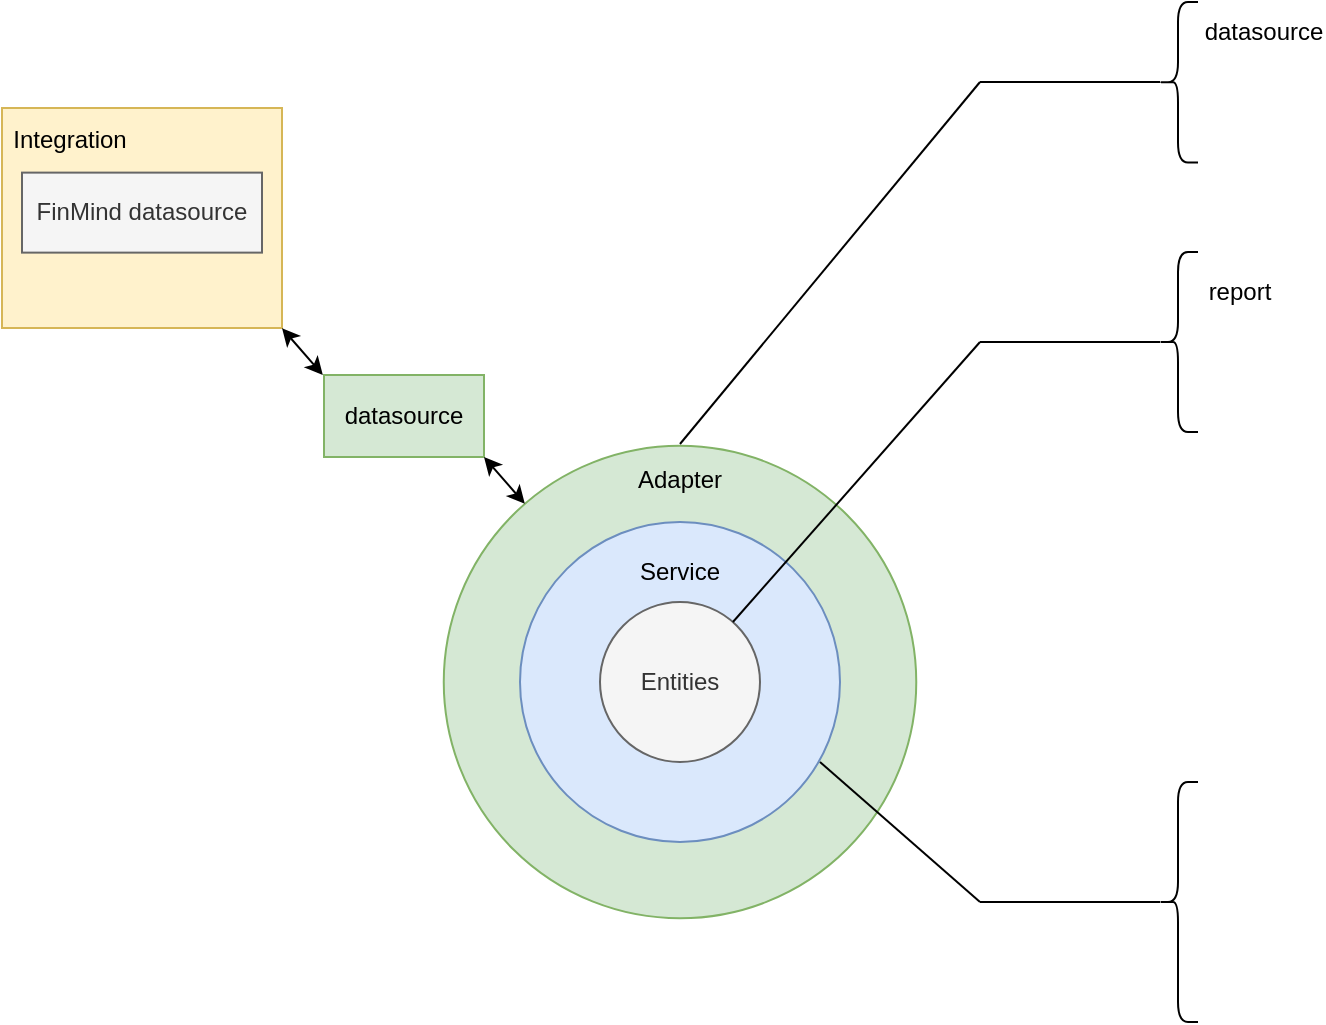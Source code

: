 <mxfile version="15.8.6" type="device"><diagram id="EPgDXg6GSZoSUuJm03VO" name="Page-1"><mxGraphModel dx="1391" dy="861" grid="1" gridSize="10" guides="1" tooltips="1" connect="1" arrows="1" fold="1" page="1" pageScale="1" pageWidth="1169" pageHeight="1654" math="0" shadow="0"><root><mxCell id="0"/><mxCell id="1" parent="0"/><mxCell id="UKXZEYdQTKhrQQN5RWna-18" value="" style="ellipse;whiteSpace=wrap;html=1;aspect=fixed;fillColor=#d5e8d4;strokeColor=#82b366;" vertex="1" parent="1"><mxGeometry x="331.88" y="291.88" width="236.25" height="236.25" as="geometry"/></mxCell><mxCell id="UKXZEYdQTKhrQQN5RWna-11" value="" style="ellipse;whiteSpace=wrap;html=1;aspect=fixed;fillColor=#dae8fc;strokeColor=#6c8ebf;" vertex="1" parent="1"><mxGeometry x="370" y="330" width="160" height="160" as="geometry"/></mxCell><mxCell id="UKXZEYdQTKhrQQN5RWna-1" value="Entities" style="ellipse;whiteSpace=wrap;html=1;aspect=fixed;fillColor=#f5f5f5;fontColor=#333333;strokeColor=#666666;" vertex="1" parent="1"><mxGeometry x="410" y="370" width="80" height="80" as="geometry"/></mxCell><mxCell id="UKXZEYdQTKhrQQN5RWna-12" value="Service" style="text;html=1;strokeColor=none;fillColor=none;align=center;verticalAlign=middle;whiteSpace=wrap;rounded=0;" vertex="1" parent="1"><mxGeometry x="420" y="340" width="60" height="30" as="geometry"/></mxCell><mxCell id="UKXZEYdQTKhrQQN5RWna-19" value="Adapter" style="text;html=1;strokeColor=none;fillColor=none;align=center;verticalAlign=middle;whiteSpace=wrap;rounded=0;" vertex="1" parent="1"><mxGeometry x="420" y="294" width="60" height="30" as="geometry"/></mxCell><mxCell id="UKXZEYdQTKhrQQN5RWna-21" value="" style="rounded=0;whiteSpace=wrap;html=1;fillColor=#fff2cc;strokeColor=#d6b656;" vertex="1" parent="1"><mxGeometry x="111" y="123" width="140" height="110" as="geometry"/></mxCell><mxCell id="UKXZEYdQTKhrQQN5RWna-22" value="Integration" style="text;html=1;strokeColor=none;fillColor=none;align=center;verticalAlign=middle;whiteSpace=wrap;rounded=0;dashed=1;" vertex="1" parent="1"><mxGeometry x="115" y="123" width="60" height="32.308" as="geometry"/></mxCell><mxCell id="UKXZEYdQTKhrQQN5RWna-24" value="FinMind datasource" style="rounded=0;whiteSpace=wrap;html=1;fillColor=#f5f5f5;fontColor=#333333;strokeColor=#666666;" vertex="1" parent="1"><mxGeometry x="121" y="155.31" width="120" height="40" as="geometry"/></mxCell><mxCell id="UKXZEYdQTKhrQQN5RWna-27" value="datasource" style="rounded=0;whiteSpace=wrap;html=1;fillColor=#d5e8d4;strokeColor=#82b366;" vertex="1" parent="1"><mxGeometry x="272" y="256.5" width="80" height="41" as="geometry"/></mxCell><mxCell id="UKXZEYdQTKhrQQN5RWna-29" value="" style="endArrow=none;html=1;rounded=0;" edge="1" parent="1" source="UKXZEYdQTKhrQQN5RWna-1"><mxGeometry width="50" height="50" relative="1" as="geometry"><mxPoint x="630" y="374" as="sourcePoint"/><mxPoint x="600" y="240" as="targetPoint"/></mxGeometry></mxCell><mxCell id="UKXZEYdQTKhrQQN5RWna-30" value="" style="endArrow=none;html=1;rounded=0;" edge="1" parent="1"><mxGeometry width="50" height="50" relative="1" as="geometry"><mxPoint x="600" y="520" as="sourcePoint"/><mxPoint x="690" y="520" as="targetPoint"/></mxGeometry></mxCell><mxCell id="UKXZEYdQTKhrQQN5RWna-33" value="" style="endArrow=none;html=1;rounded=0;" edge="1" parent="1"><mxGeometry width="50" height="50" relative="1" as="geometry"><mxPoint x="519.997" y="449.999" as="sourcePoint"/><mxPoint x="600" y="520" as="targetPoint"/></mxGeometry></mxCell><mxCell id="UKXZEYdQTKhrQQN5RWna-34" value="" style="endArrow=none;html=1;rounded=0;" edge="1" parent="1"><mxGeometry width="50" height="50" relative="1" as="geometry"><mxPoint x="600" y="110" as="sourcePoint"/><mxPoint x="690" y="110" as="targetPoint"/></mxGeometry></mxCell><mxCell id="UKXZEYdQTKhrQQN5RWna-35" value="" style="endArrow=none;html=1;rounded=0;" edge="1" parent="1"><mxGeometry width="50" height="50" relative="1" as="geometry"><mxPoint x="450" y="291" as="sourcePoint"/><mxPoint x="600" y="110" as="targetPoint"/></mxGeometry></mxCell><mxCell id="UKXZEYdQTKhrQQN5RWna-36" value="" style="endArrow=none;html=1;rounded=0;" edge="1" parent="1"><mxGeometry width="50" height="50" relative="1" as="geometry"><mxPoint x="600" y="240" as="sourcePoint"/><mxPoint x="690" y="240" as="targetPoint"/></mxGeometry></mxCell><mxCell id="UKXZEYdQTKhrQQN5RWna-37" value="" style="shape=curlyBracket;whiteSpace=wrap;html=1;rounded=1;" vertex="1" parent="1"><mxGeometry x="689" y="195" width="20" height="90" as="geometry"/></mxCell><mxCell id="UKXZEYdQTKhrQQN5RWna-38" value="" style="shape=curlyBracket;whiteSpace=wrap;html=1;rounded=1;" vertex="1" parent="1"><mxGeometry x="689" y="460" width="20" height="120" as="geometry"/></mxCell><mxCell id="UKXZEYdQTKhrQQN5RWna-39" value="" style="shape=curlyBracket;whiteSpace=wrap;html=1;rounded=1;" vertex="1" parent="1"><mxGeometry x="689" y="70" width="20" height="80.31" as="geometry"/></mxCell><mxCell id="UKXZEYdQTKhrQQN5RWna-42" value="report" style="text;html=1;strokeColor=none;fillColor=none;align=center;verticalAlign=middle;whiteSpace=wrap;rounded=0;" vertex="1" parent="1"><mxGeometry x="700" y="200" width="60" height="30" as="geometry"/></mxCell><mxCell id="UKXZEYdQTKhrQQN5RWna-43" value="datasource" style="text;html=1;strokeColor=none;fillColor=none;align=center;verticalAlign=middle;whiteSpace=wrap;rounded=0;" vertex="1" parent="1"><mxGeometry x="712" y="70" width="60" height="30" as="geometry"/></mxCell><mxCell id="UKXZEYdQTKhrQQN5RWna-44" value="" style="endArrow=classic;startArrow=classic;html=1;rounded=0;exitX=1;exitY=1;exitDx=0;exitDy=0;" edge="1" parent="1" source="UKXZEYdQTKhrQQN5RWna-27" target="UKXZEYdQTKhrQQN5RWna-18"><mxGeometry width="50" height="50" relative="1" as="geometry"><mxPoint x="380" y="262.31" as="sourcePoint"/><mxPoint x="430" y="212.31" as="targetPoint"/></mxGeometry></mxCell><mxCell id="UKXZEYdQTKhrQQN5RWna-45" value="" style="endArrow=classic;startArrow=classic;html=1;rounded=0;exitX=1;exitY=1;exitDx=0;exitDy=0;" edge="1" parent="1"><mxGeometry width="50" height="50" relative="1" as="geometry"><mxPoint x="251.0" y="233.06" as="sourcePoint"/><mxPoint x="271.413" y="256.498" as="targetPoint"/></mxGeometry></mxCell></root></mxGraphModel></diagram></mxfile>